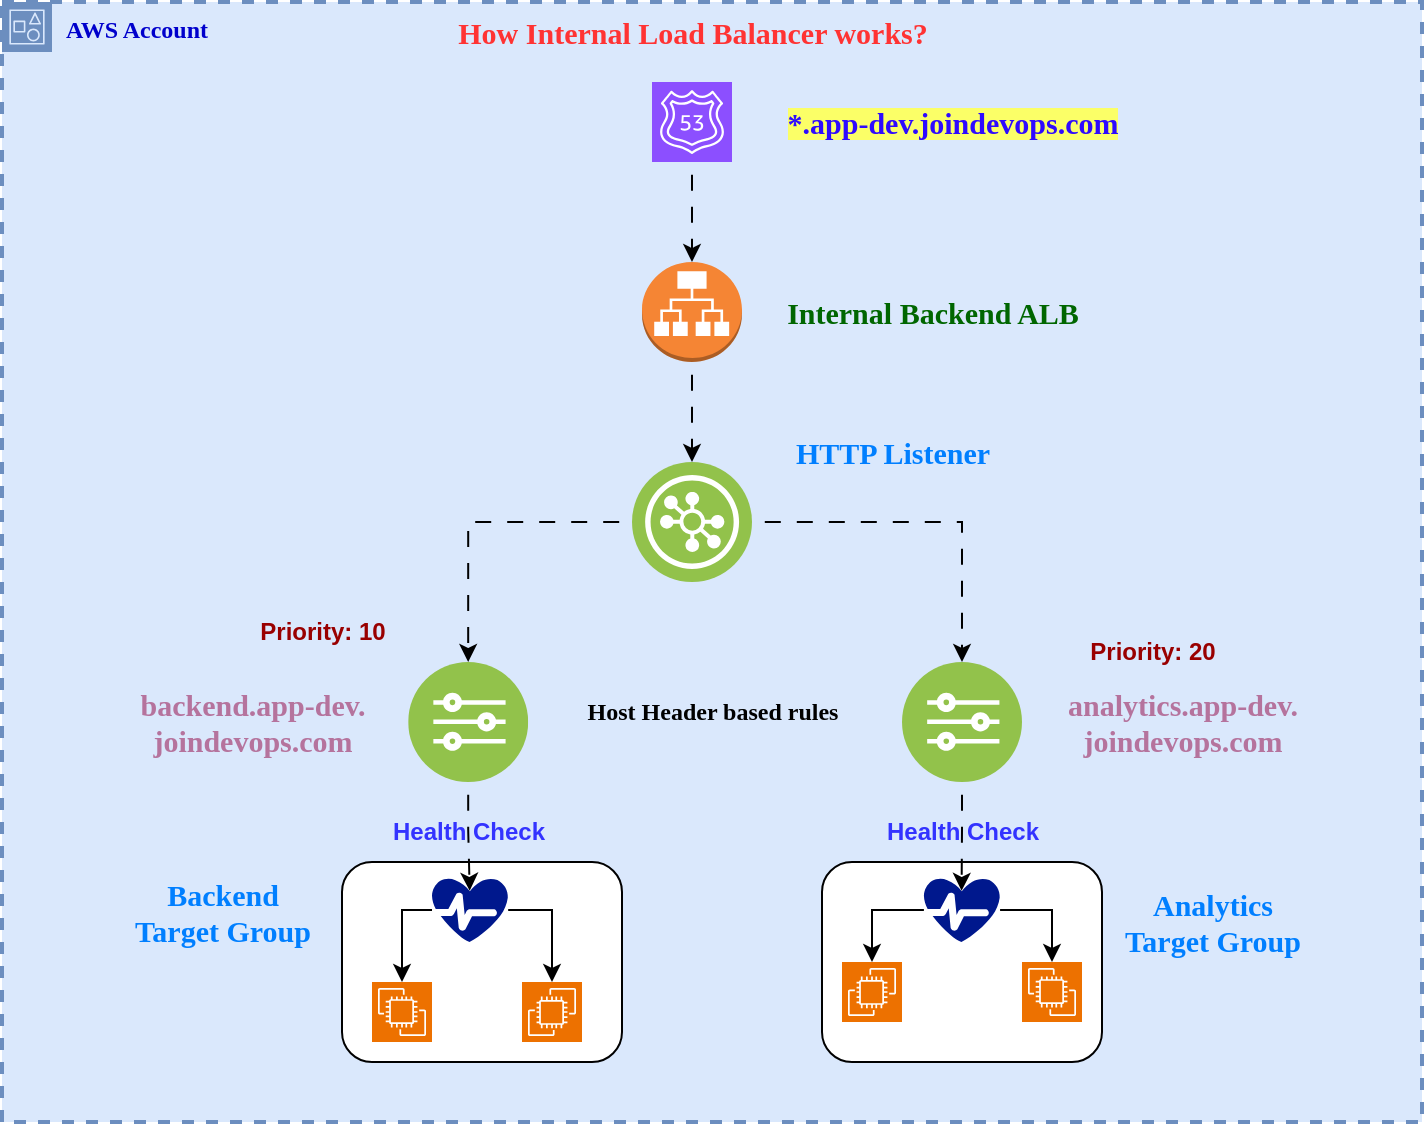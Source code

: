 <mxfile version="26.0.13">
  <diagram name="Page-1" id="SU2UVLoly4shiKuvKJzg">
    <mxGraphModel dx="1259" dy="655" grid="1" gridSize="10" guides="1" tooltips="1" connect="1" arrows="1" fold="1" page="1" pageScale="1" pageWidth="850" pageHeight="1100" math="0" shadow="0">
      <root>
        <mxCell id="0" />
        <mxCell id="1" parent="0" />
        <mxCell id="wsQ0c3Hyv65lsbDW5wMC-1" value="&lt;font style=&quot;color: rgb(0, 0, 204);&quot; face=&quot;Comic Sans MS&quot;&gt;&lt;b&gt;AWS Account&lt;/b&gt;&lt;/font&gt;" style="points=[[0,0],[0.25,0],[0.5,0],[0.75,0],[1,0],[1,0.25],[1,0.5],[1,0.75],[1,1],[0.75,1],[0.5,1],[0.25,1],[0,1],[0,0.75],[0,0.5],[0,0.25]];outlineConnect=0;html=1;whiteSpace=wrap;fontSize=12;fontStyle=0;container=1;pointerEvents=0;collapsible=0;recursiveResize=0;shape=mxgraph.aws4.group;grIcon=mxgraph.aws4.group_account;verticalAlign=top;align=left;spacingLeft=30;dashed=1;strokeWidth=2;fillColor=#dae8fc;strokeColor=#6c8ebf;" parent="1" vertex="1">
          <mxGeometry x="40" y="80" width="710" height="560" as="geometry" />
        </mxCell>
        <mxCell id="wsQ0c3Hyv65lsbDW5wMC-2" value="" style="sketch=0;points=[[0,0,0],[0.25,0,0],[0.5,0,0],[0.75,0,0],[1,0,0],[0,1,0],[0.25,1,0],[0.5,1,0],[0.75,1,0],[1,1,0],[0,0.25,0],[0,0.5,0],[0,0.75,0],[1,0.25,0],[1,0.5,0],[1,0.75,0]];outlineConnect=0;fontColor=#232F3E;fillColor=#8C4FFF;strokeColor=#ffffff;dashed=0;verticalLabelPosition=bottom;verticalAlign=top;align=center;html=1;fontSize=12;fontStyle=0;aspect=fixed;shape=mxgraph.aws4.resourceIcon;resIcon=mxgraph.aws4.route_53;" parent="wsQ0c3Hyv65lsbDW5wMC-1" vertex="1">
          <mxGeometry x="325" y="40" width="40" height="40" as="geometry" />
        </mxCell>
        <mxCell id="wsQ0c3Hyv65lsbDW5wMC-3" value="&lt;b&gt;&lt;font style=&quot;color: rgb(46, 10, 255); background-color: rgb(251, 255, 103); font-size: 15px;&quot; face=&quot;Comic Sans MS&quot;&gt;*.app-dev.joindevops.com&lt;/font&gt;&lt;/b&gt;" style="text;html=1;align=center;verticalAlign=middle;resizable=0;points=[];autosize=1;strokeColor=none;fillColor=none;" parent="wsQ0c3Hyv65lsbDW5wMC-1" vertex="1">
          <mxGeometry x="370" y="45" width="210" height="30" as="geometry" />
        </mxCell>
        <mxCell id="wsQ0c3Hyv65lsbDW5wMC-7" style="edgeStyle=orthogonalEdgeStyle;rounded=0;orthogonalLoop=1;jettySize=auto;html=1;entryX=0.5;entryY=0;entryDx=0;entryDy=0;flowAnimation=1;" parent="wsQ0c3Hyv65lsbDW5wMC-1" source="wsQ0c3Hyv65lsbDW5wMC-4" edge="1">
          <mxGeometry relative="1" as="geometry">
            <mxPoint x="345" y="230" as="targetPoint" />
          </mxGeometry>
        </mxCell>
        <mxCell id="wsQ0c3Hyv65lsbDW5wMC-4" value="" style="outlineConnect=0;dashed=0;verticalLabelPosition=bottom;verticalAlign=top;align=center;html=1;shape=mxgraph.aws3.application_load_balancer;fillColor=#F58534;gradientColor=none;" parent="wsQ0c3Hyv65lsbDW5wMC-1" vertex="1">
          <mxGeometry x="320" y="130" width="50" height="50" as="geometry" />
        </mxCell>
        <mxCell id="wsQ0c3Hyv65lsbDW5wMC-5" style="edgeStyle=orthogonalEdgeStyle;rounded=0;orthogonalLoop=1;jettySize=auto;html=1;entryX=0.5;entryY=0;entryDx=0;entryDy=0;entryPerimeter=0;flowAnimation=1;" parent="wsQ0c3Hyv65lsbDW5wMC-1" source="wsQ0c3Hyv65lsbDW5wMC-2" target="wsQ0c3Hyv65lsbDW5wMC-4" edge="1">
          <mxGeometry relative="1" as="geometry" />
        </mxCell>
        <mxCell id="wsQ0c3Hyv65lsbDW5wMC-8" value="&lt;b&gt;&lt;font style=&quot;color: rgb(0, 102, 0); font-size: 15px;&quot; face=&quot;Comic Sans MS&quot;&gt;Internal Backend ALB&lt;/font&gt;&lt;/b&gt;" style="text;html=1;align=center;verticalAlign=middle;resizable=0;points=[];autosize=1;" parent="wsQ0c3Hyv65lsbDW5wMC-1" vertex="1">
          <mxGeometry x="375" y="140" width="180" height="30" as="geometry" />
        </mxCell>
        <mxCell id="wsQ0c3Hyv65lsbDW5wMC-14" style="edgeStyle=orthogonalEdgeStyle;rounded=0;orthogonalLoop=1;jettySize=auto;html=1;entryX=0.5;entryY=0;entryDx=0;entryDy=0;flowAnimation=1;" parent="wsQ0c3Hyv65lsbDW5wMC-1" source="wsQ0c3Hyv65lsbDW5wMC-11" target="wsQ0c3Hyv65lsbDW5wMC-13" edge="1">
          <mxGeometry relative="1" as="geometry" />
        </mxCell>
        <mxCell id="wsQ0c3Hyv65lsbDW5wMC-36" style="edgeStyle=orthogonalEdgeStyle;rounded=0;orthogonalLoop=1;jettySize=auto;html=1;flowAnimation=1;" parent="wsQ0c3Hyv65lsbDW5wMC-1" source="wsQ0c3Hyv65lsbDW5wMC-11" target="wsQ0c3Hyv65lsbDW5wMC-16" edge="1">
          <mxGeometry relative="1" as="geometry" />
        </mxCell>
        <mxCell id="wsQ0c3Hyv65lsbDW5wMC-11" value="" style="image;aspect=fixed;perimeter=ellipsePerimeter;html=1;align=center;shadow=0;dashed=0;fontColor=#4277BB;labelBackgroundColor=default;fontSize=12;spacingTop=3;image=img/lib/ibm/vpc/LoadBalancerListener.svg;" parent="wsQ0c3Hyv65lsbDW5wMC-1" vertex="1">
          <mxGeometry x="315" y="230" width="60" height="60" as="geometry" />
        </mxCell>
        <mxCell id="wsQ0c3Hyv65lsbDW5wMC-12" value="&lt;font style=&quot;color: rgb(0, 127, 255); font-size: 15px;&quot; face=&quot;Comic Sans MS&quot;&gt;&lt;b style=&quot;&quot;&gt;HTTP Listener&lt;/b&gt;&lt;/font&gt;" style="text;html=1;align=center;verticalAlign=middle;resizable=0;points=[];autosize=1;strokeColor=none;fillColor=none;" parent="wsQ0c3Hyv65lsbDW5wMC-1" vertex="1">
          <mxGeometry x="380" y="210" width="130" height="30" as="geometry" />
        </mxCell>
        <mxCell id="wsQ0c3Hyv65lsbDW5wMC-13" value="" style="image;aspect=fixed;perimeter=ellipsePerimeter;html=1;align=center;shadow=0;dashed=0;fontColor=#4277BB;labelBackgroundColor=default;fontSize=12;spacingTop=3;image=img/lib/ibm/vpc/Rules.svg;" parent="wsQ0c3Hyv65lsbDW5wMC-1" vertex="1">
          <mxGeometry x="203.09" y="330" width="60" height="60" as="geometry" />
        </mxCell>
        <mxCell id="wsQ0c3Hyv65lsbDW5wMC-15" value="&lt;font style=&quot;color: rgb(181, 115, 157); font-size: 15px;&quot; face=&quot;Comic Sans MS&quot;&gt;&lt;b style=&quot;&quot;&gt;backend.app-dev.&lt;/b&gt;&lt;/font&gt;&lt;div&gt;&lt;font style=&quot;color: rgb(181, 115, 157); font-size: 15px;&quot; face=&quot;Comic Sans MS&quot;&gt;&lt;b style=&quot;&quot;&gt;joindevops.com&lt;/b&gt;&lt;/font&gt;&lt;/div&gt;" style="text;html=1;align=center;verticalAlign=middle;resizable=0;points=[];autosize=1;strokeColor=none;fillColor=none;" parent="wsQ0c3Hyv65lsbDW5wMC-1" vertex="1">
          <mxGeometry x="50" y="335" width="150" height="50" as="geometry" />
        </mxCell>
        <mxCell id="wsQ0c3Hyv65lsbDW5wMC-16" value="" style="image;aspect=fixed;perimeter=ellipsePerimeter;html=1;align=center;shadow=0;dashed=0;fontColor=#4277BB;labelBackgroundColor=default;fontSize=12;spacingTop=3;image=img/lib/ibm/vpc/Rules.svg;" parent="wsQ0c3Hyv65lsbDW5wMC-1" vertex="1">
          <mxGeometry x="450" y="330" width="60" height="60" as="geometry" />
        </mxCell>
        <mxCell id="wsQ0c3Hyv65lsbDW5wMC-32" value="&lt;b&gt;&lt;font style=&quot;color: rgb(51, 51, 255);&quot;&gt;Health Check&lt;/font&gt;&lt;/b&gt;" style="text;html=1;align=center;verticalAlign=middle;resizable=0;points=[];autosize=1;strokeColor=none;fillColor=none;" parent="wsQ0c3Hyv65lsbDW5wMC-1" vertex="1">
          <mxGeometry x="183.09" y="400" width="100" height="30" as="geometry" />
        </mxCell>
        <mxCell id="wsQ0c3Hyv65lsbDW5wMC-34" value="" style="group" parent="wsQ0c3Hyv65lsbDW5wMC-1" vertex="1" connectable="0">
          <mxGeometry x="170" y="430" width="140" height="100" as="geometry" />
        </mxCell>
        <mxCell id="wsQ0c3Hyv65lsbDW5wMC-17" value="" style="rounded=1;whiteSpace=wrap;html=1;" parent="wsQ0c3Hyv65lsbDW5wMC-34" vertex="1">
          <mxGeometry width="140" height="100" as="geometry" />
        </mxCell>
        <mxCell id="wsQ0c3Hyv65lsbDW5wMC-18" value="" style="sketch=0;points=[[0,0,0],[0.25,0,0],[0.5,0,0],[0.75,0,0],[1,0,0],[0,1,0],[0.25,1,0],[0.5,1,0],[0.75,1,0],[1,1,0],[0,0.25,0],[0,0.5,0],[0,0.75,0],[1,0.25,0],[1,0.5,0],[1,0.75,0]];outlineConnect=0;fontColor=#232F3E;fillColor=#ED7100;strokeColor=#ffffff;dashed=0;verticalLabelPosition=bottom;verticalAlign=top;align=center;html=1;fontSize=12;fontStyle=0;aspect=fixed;shape=mxgraph.aws4.resourceIcon;resIcon=mxgraph.aws4.ec2;direction=south;" parent="wsQ0c3Hyv65lsbDW5wMC-34" vertex="1">
          <mxGeometry x="15" y="60" width="30" height="30" as="geometry" />
        </mxCell>
        <mxCell id="wsQ0c3Hyv65lsbDW5wMC-19" value="" style="sketch=0;points=[[0,0,0],[0.25,0,0],[0.5,0,0],[0.75,0,0],[1,0,0],[0,1,0],[0.25,1,0],[0.5,1,0],[0.75,1,0],[1,1,0],[0,0.25,0],[0,0.5,0],[0,0.75,0],[1,0.25,0],[1,0.5,0],[1,0.75,0]];outlineConnect=0;fontColor=#232F3E;fillColor=#ED7100;strokeColor=#ffffff;dashed=0;verticalLabelPosition=bottom;verticalAlign=top;align=center;html=1;fontSize=12;fontStyle=0;aspect=fixed;shape=mxgraph.aws4.resourceIcon;resIcon=mxgraph.aws4.ec2;" parent="wsQ0c3Hyv65lsbDW5wMC-34" vertex="1">
          <mxGeometry x="90" y="60" width="30" height="30" as="geometry" />
        </mxCell>
        <mxCell id="wsQ0c3Hyv65lsbDW5wMC-23" style="edgeStyle=orthogonalEdgeStyle;rounded=0;orthogonalLoop=1;jettySize=auto;html=1;" parent="wsQ0c3Hyv65lsbDW5wMC-34" source="wsQ0c3Hyv65lsbDW5wMC-20" target="wsQ0c3Hyv65lsbDW5wMC-19" edge="1">
          <mxGeometry relative="1" as="geometry" />
        </mxCell>
        <mxCell id="wsQ0c3Hyv65lsbDW5wMC-20" value="" style="sketch=0;aspect=fixed;pointerEvents=1;shadow=0;dashed=0;html=1;strokeColor=none;labelPosition=center;verticalLabelPosition=bottom;verticalAlign=top;align=center;fillColor=#00188D;shape=mxgraph.azure.health_monitoring" parent="wsQ0c3Hyv65lsbDW5wMC-34" vertex="1">
          <mxGeometry x="45" y="8" width="38.09" height="32" as="geometry" />
        </mxCell>
        <mxCell id="wsQ0c3Hyv65lsbDW5wMC-30" style="edgeStyle=orthogonalEdgeStyle;rounded=0;orthogonalLoop=1;jettySize=auto;html=1;entryX=0;entryY=0.5;entryDx=0;entryDy=0;entryPerimeter=0;" parent="wsQ0c3Hyv65lsbDW5wMC-34" source="wsQ0c3Hyv65lsbDW5wMC-20" target="wsQ0c3Hyv65lsbDW5wMC-18" edge="1">
          <mxGeometry relative="1" as="geometry">
            <Array as="points">
              <mxPoint x="30" y="24" />
            </Array>
          </mxGeometry>
        </mxCell>
        <mxCell id="wsQ0c3Hyv65lsbDW5wMC-35" style="edgeStyle=orthogonalEdgeStyle;rounded=0;orthogonalLoop=1;jettySize=auto;html=1;entryX=0.495;entryY=0.2;entryDx=0;entryDy=0;entryPerimeter=0;flowAnimation=1;" parent="wsQ0c3Hyv65lsbDW5wMC-1" source="wsQ0c3Hyv65lsbDW5wMC-13" target="wsQ0c3Hyv65lsbDW5wMC-20" edge="1">
          <mxGeometry relative="1" as="geometry" />
        </mxCell>
        <mxCell id="wsQ0c3Hyv65lsbDW5wMC-42" value="" style="rounded=1;whiteSpace=wrap;html=1;" parent="wsQ0c3Hyv65lsbDW5wMC-1" vertex="1">
          <mxGeometry x="410" y="430" width="140" height="100" as="geometry" />
        </mxCell>
        <mxCell id="wsQ0c3Hyv65lsbDW5wMC-43" value="" style="sketch=0;points=[[0,0,0],[0.25,0,0],[0.5,0,0],[0.75,0,0],[1,0,0],[0,1,0],[0.25,1,0],[0.5,1,0],[0.75,1,0],[1,1,0],[0,0.25,0],[0,0.5,0],[0,0.75,0],[1,0.25,0],[1,0.5,0],[1,0.75,0]];outlineConnect=0;fontColor=#232F3E;fillColor=#ED7100;strokeColor=#ffffff;dashed=0;verticalLabelPosition=bottom;verticalAlign=top;align=center;html=1;fontSize=12;fontStyle=0;aspect=fixed;shape=mxgraph.aws4.resourceIcon;resIcon=mxgraph.aws4.ec2;" parent="wsQ0c3Hyv65lsbDW5wMC-1" vertex="1">
          <mxGeometry x="420" y="480" width="30" height="30" as="geometry" />
        </mxCell>
        <mxCell id="wsQ0c3Hyv65lsbDW5wMC-44" value="" style="sketch=0;points=[[0,0,0],[0.25,0,0],[0.5,0,0],[0.75,0,0],[1,0,0],[0,1,0],[0.25,1,0],[0.5,1,0],[0.75,1,0],[1,1,0],[0,0.25,0],[0,0.5,0],[0,0.75,0],[1,0.25,0],[1,0.5,0],[1,0.75,0]];outlineConnect=0;fontColor=#232F3E;fillColor=#ED7100;strokeColor=#ffffff;dashed=0;verticalLabelPosition=bottom;verticalAlign=top;align=center;html=1;fontSize=12;fontStyle=0;aspect=fixed;shape=mxgraph.aws4.resourceIcon;resIcon=mxgraph.aws4.ec2;direction=south;" parent="wsQ0c3Hyv65lsbDW5wMC-1" vertex="1">
          <mxGeometry x="510" y="480" width="30" height="30" as="geometry" />
        </mxCell>
        <mxCell id="wsQ0c3Hyv65lsbDW5wMC-45" value="" style="sketch=0;aspect=fixed;pointerEvents=1;shadow=0;dashed=0;html=1;strokeColor=none;labelPosition=center;verticalLabelPosition=bottom;verticalAlign=top;align=center;fillColor=#00188D;shape=mxgraph.azure.health_monitoring" parent="wsQ0c3Hyv65lsbDW5wMC-1" vertex="1">
          <mxGeometry x="460.95" y="438" width="38.09" height="32" as="geometry" />
        </mxCell>
        <mxCell id="wsQ0c3Hyv65lsbDW5wMC-46" value="&lt;font style=&quot;color: rgb(51, 51, 255);&quot;&gt;&lt;b&gt;Health Check&lt;/b&gt;&lt;/font&gt;" style="text;html=1;align=center;verticalAlign=middle;resizable=0;points=[];autosize=1;strokeColor=none;fillColor=none;" parent="wsQ0c3Hyv65lsbDW5wMC-1" vertex="1">
          <mxGeometry x="430.0" y="400" width="100" height="30" as="geometry" />
        </mxCell>
        <mxCell id="wsQ0c3Hyv65lsbDW5wMC-47" style="edgeStyle=orthogonalEdgeStyle;rounded=0;orthogonalLoop=1;jettySize=auto;html=1;entryX=0.495;entryY=0.2;entryDx=0;entryDy=0;entryPerimeter=0;flowAnimation=1;" parent="wsQ0c3Hyv65lsbDW5wMC-1" source="wsQ0c3Hyv65lsbDW5wMC-16" target="wsQ0c3Hyv65lsbDW5wMC-45" edge="1">
          <mxGeometry relative="1" as="geometry" />
        </mxCell>
        <mxCell id="wsQ0c3Hyv65lsbDW5wMC-48" value="&lt;div&gt;&lt;b&gt;&lt;font style=&quot;color: rgb(0, 127, 255); font-size: 15px;&quot; face=&quot;Comic Sans MS&quot;&gt;Backend&lt;/font&gt;&lt;/b&gt;&lt;/div&gt;&lt;b&gt;&lt;font style=&quot;color: rgb(0, 127, 255); font-size: 15px;&quot; face=&quot;Comic Sans MS&quot;&gt;Target Group&lt;/font&gt;&lt;/b&gt;" style="text;html=1;align=center;verticalAlign=middle;resizable=0;points=[];autosize=1;strokeColor=none;fillColor=none;" parent="wsQ0c3Hyv65lsbDW5wMC-1" vertex="1">
          <mxGeometry x="50" y="430" width="120" height="50" as="geometry" />
        </mxCell>
        <mxCell id="wsQ0c3Hyv65lsbDW5wMC-49" value="&lt;b&gt;&lt;font style=&quot;color: rgb(181, 115, 157); font-size: 15px;&quot; face=&quot;Comic Sans MS&quot;&gt;analytics.app-dev.&lt;/font&gt;&lt;/b&gt;&lt;div&gt;&lt;b&gt;&lt;font style=&quot;color: rgb(181, 115, 157); font-size: 15px;&quot; face=&quot;Comic Sans MS&quot;&gt;joindevops.com&lt;/font&gt;&lt;/b&gt;&lt;/div&gt;" style="text;html=1;align=center;verticalAlign=middle;resizable=0;points=[];autosize=1;strokeColor=none;fillColor=none;" parent="wsQ0c3Hyv65lsbDW5wMC-1" vertex="1">
          <mxGeometry x="510" y="335" width="160" height="50" as="geometry" />
        </mxCell>
        <mxCell id="wsQ0c3Hyv65lsbDW5wMC-50" style="edgeStyle=orthogonalEdgeStyle;rounded=0;orthogonalLoop=1;jettySize=auto;html=1;entryX=0.5;entryY=0;entryDx=0;entryDy=0;entryPerimeter=0;" parent="wsQ0c3Hyv65lsbDW5wMC-1" source="wsQ0c3Hyv65lsbDW5wMC-45" target="wsQ0c3Hyv65lsbDW5wMC-43" edge="1">
          <mxGeometry relative="1" as="geometry" />
        </mxCell>
        <mxCell id="wsQ0c3Hyv65lsbDW5wMC-51" style="edgeStyle=orthogonalEdgeStyle;rounded=0;orthogonalLoop=1;jettySize=auto;html=1;entryX=0;entryY=0.5;entryDx=0;entryDy=0;entryPerimeter=0;" parent="wsQ0c3Hyv65lsbDW5wMC-1" source="wsQ0c3Hyv65lsbDW5wMC-45" target="wsQ0c3Hyv65lsbDW5wMC-44" edge="1">
          <mxGeometry relative="1" as="geometry" />
        </mxCell>
        <mxCell id="wsQ0c3Hyv65lsbDW5wMC-52" value="&lt;div&gt;&lt;b&gt;&lt;font style=&quot;color: rgb(0, 127, 255); font-size: 15px;&quot; face=&quot;Comic Sans MS&quot;&gt;Analytics&lt;/font&gt;&lt;/b&gt;&lt;/div&gt;&lt;b&gt;&lt;font style=&quot;color: rgb(0, 127, 255); font-size: 15px;&quot; face=&quot;Comic Sans MS&quot;&gt;Target Group&lt;/font&gt;&lt;/b&gt;" style="text;html=1;align=center;verticalAlign=middle;resizable=0;points=[];autosize=1;strokeColor=none;fillColor=none;" parent="wsQ0c3Hyv65lsbDW5wMC-1" vertex="1">
          <mxGeometry x="545" y="435" width="120" height="50" as="geometry" />
        </mxCell>
        <mxCell id="wsQ0c3Hyv65lsbDW5wMC-53" value="&lt;font style=&quot;&quot; face=&quot;Comic Sans MS&quot;&gt;&lt;b&gt;Host Header based rules&lt;/b&gt;&lt;/font&gt;" style="text;html=1;align=center;verticalAlign=middle;resizable=0;points=[];autosize=1;strokeColor=none;fillColor=none;" parent="wsQ0c3Hyv65lsbDW5wMC-1" vertex="1">
          <mxGeometry x="270" y="340" width="170" height="30" as="geometry" />
        </mxCell>
        <mxCell id="UeaW_8wpb7T_RMyR83AY-1" value="&lt;b&gt;&lt;font face=&quot;Comic Sans MS&quot; style=&quot;font-size: 15px; color: rgb(255, 51, 51);&quot;&gt;How Internal Load Balancer works?&lt;/font&gt;&lt;/b&gt;" style="text;html=1;align=center;verticalAlign=middle;resizable=0;points=[];autosize=1;strokeColor=none;fillColor=none;" vertex="1" parent="wsQ0c3Hyv65lsbDW5wMC-1">
          <mxGeometry x="205" width="280" height="30" as="geometry" />
        </mxCell>
        <mxCell id="UeaW_8wpb7T_RMyR83AY-2" value="&lt;b&gt;&lt;font style=&quot;color: rgb(153, 0, 0);&quot;&gt;Priority: 10&lt;/font&gt;&lt;/b&gt;" style="text;html=1;align=center;verticalAlign=middle;resizable=0;points=[];autosize=1;strokeColor=none;fillColor=none;" vertex="1" parent="wsQ0c3Hyv65lsbDW5wMC-1">
          <mxGeometry x="115" y="300" width="90" height="30" as="geometry" />
        </mxCell>
        <mxCell id="UeaW_8wpb7T_RMyR83AY-3" value="&lt;b&gt;&lt;font style=&quot;color: rgb(153, 0, 0);&quot;&gt;Priority: 20&lt;/font&gt;&lt;/b&gt;" style="text;html=1;align=center;verticalAlign=middle;resizable=0;points=[];autosize=1;strokeColor=none;fillColor=none;" vertex="1" parent="wsQ0c3Hyv65lsbDW5wMC-1">
          <mxGeometry x="530" y="310" width="90" height="30" as="geometry" />
        </mxCell>
      </root>
    </mxGraphModel>
  </diagram>
</mxfile>
